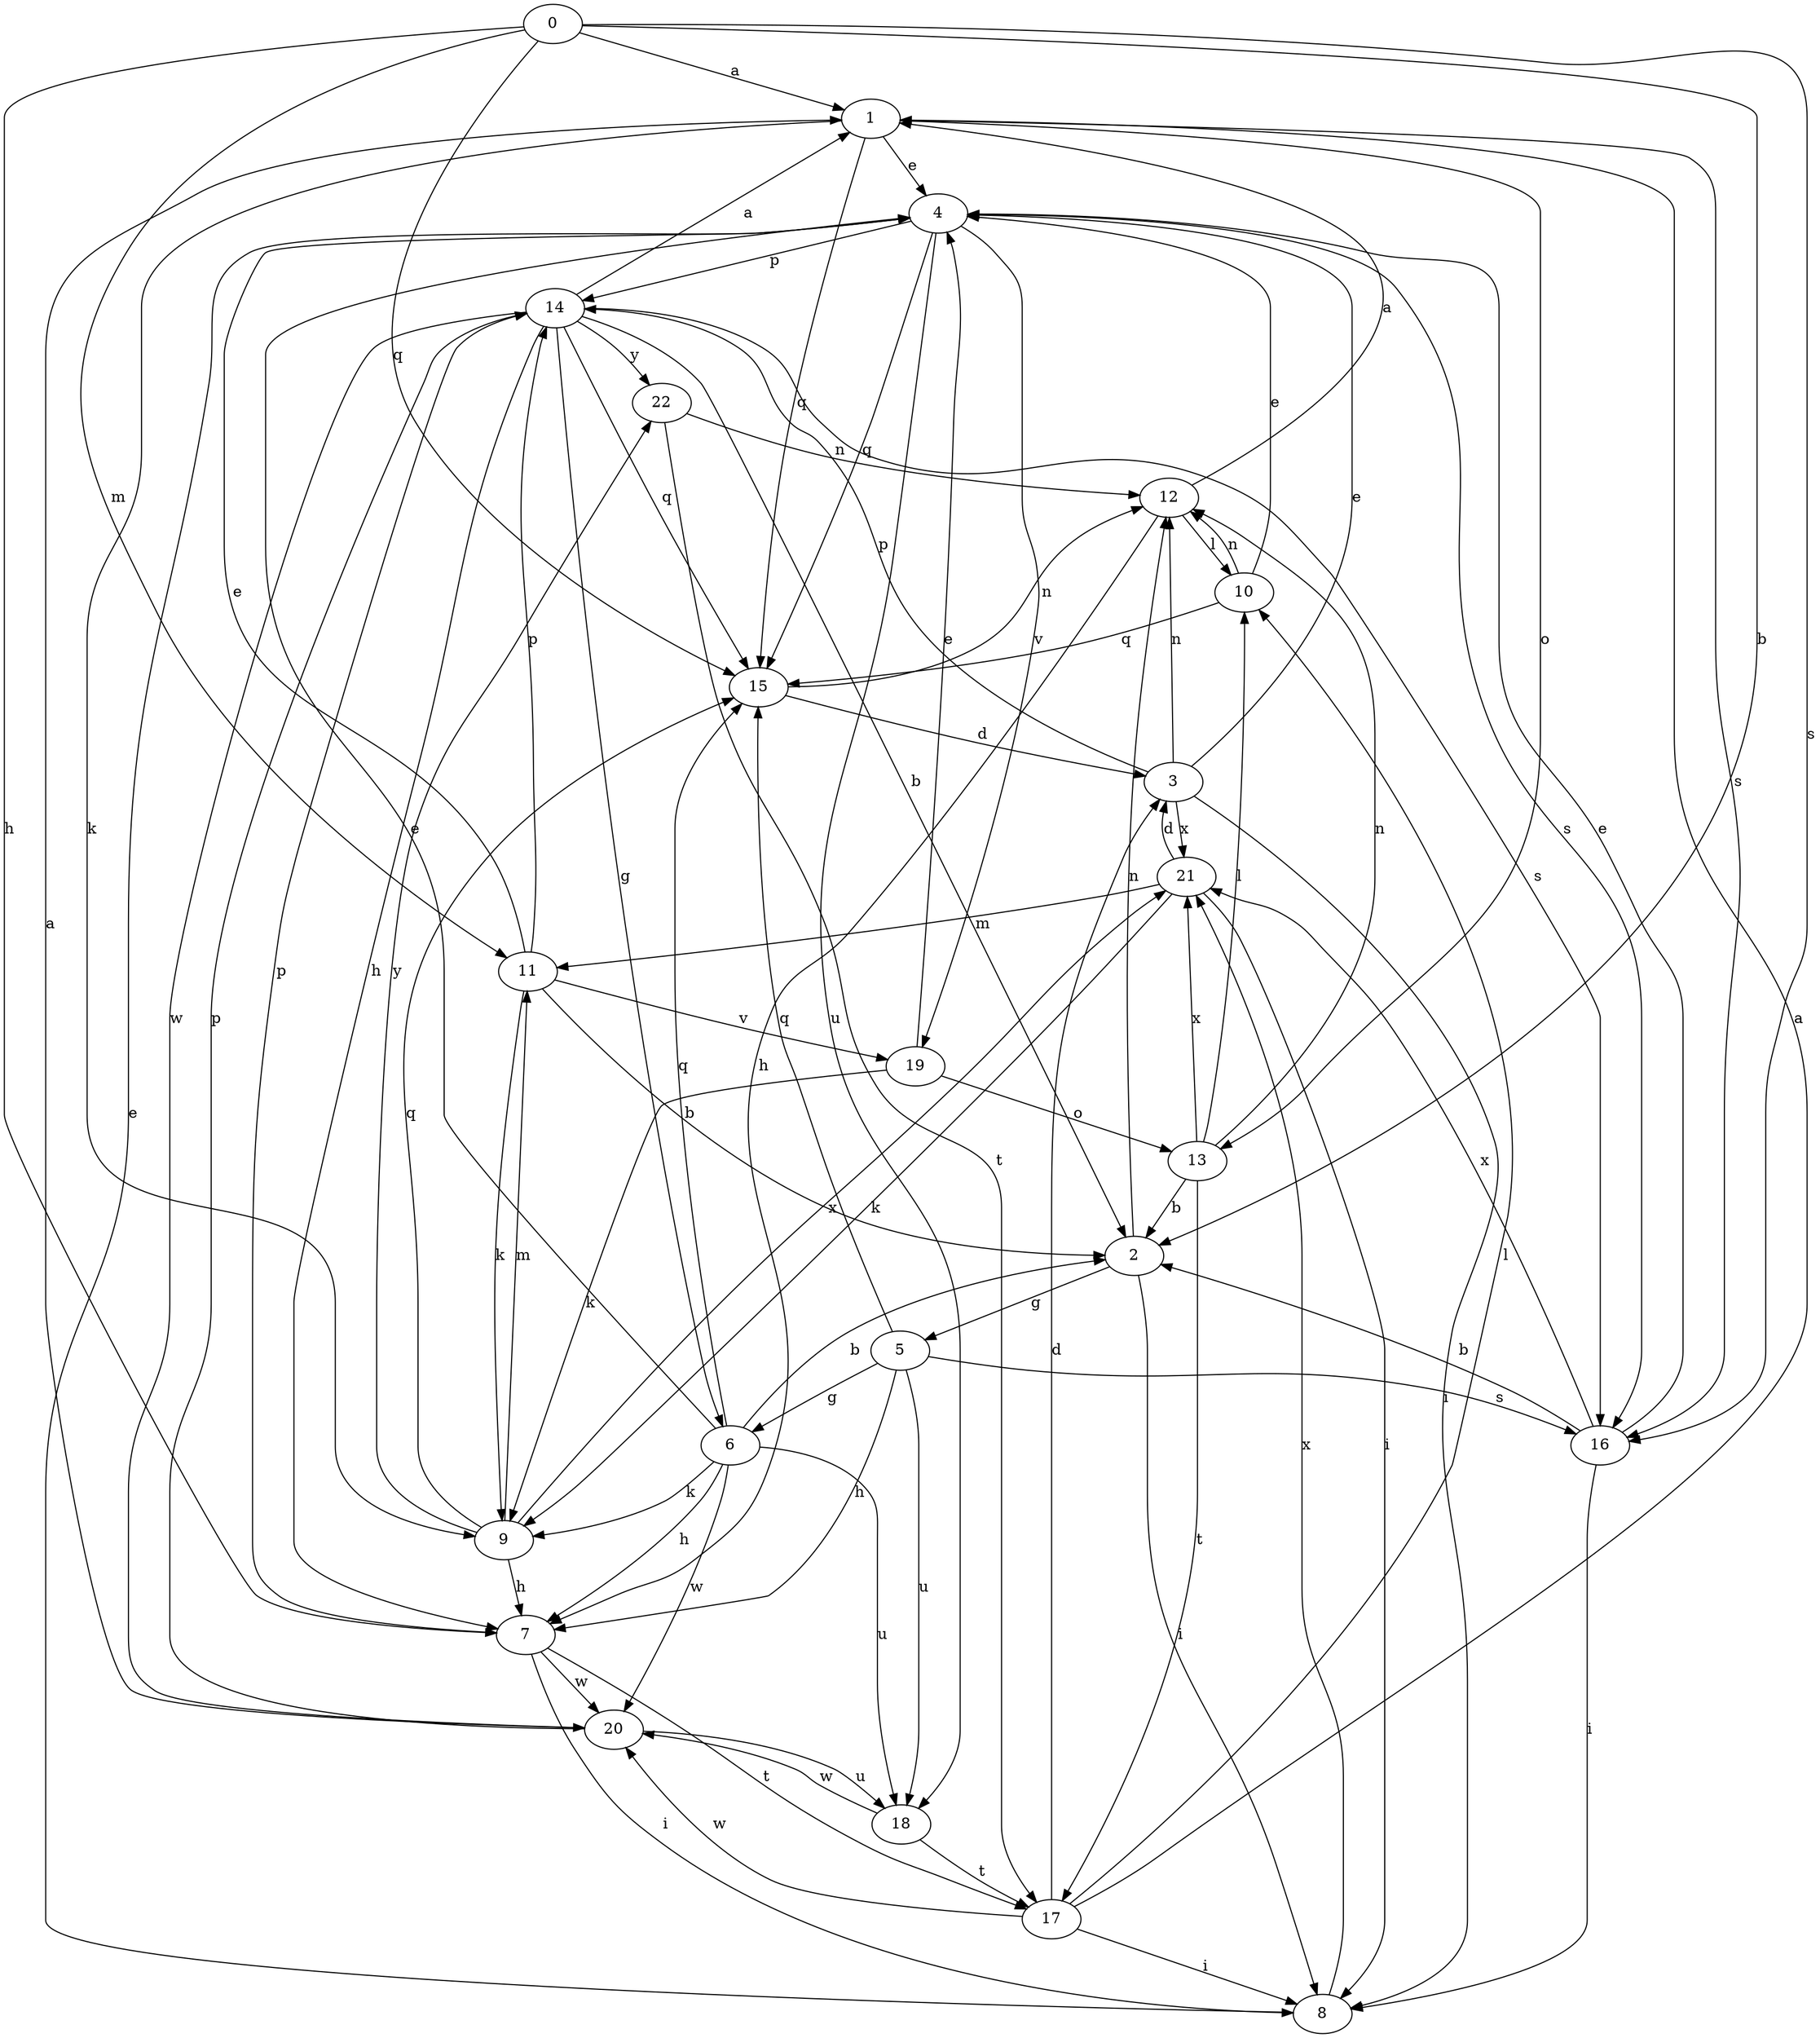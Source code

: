 strict digraph  {
0;
1;
2;
3;
4;
5;
6;
7;
8;
9;
10;
11;
12;
13;
14;
15;
16;
17;
18;
19;
20;
21;
22;
0 -> 1  [label=a];
0 -> 2  [label=b];
0 -> 7  [label=h];
0 -> 11  [label=m];
0 -> 15  [label=q];
0 -> 16  [label=s];
1 -> 4  [label=e];
1 -> 9  [label=k];
1 -> 13  [label=o];
1 -> 15  [label=q];
1 -> 16  [label=s];
2 -> 5  [label=g];
2 -> 8  [label=i];
2 -> 12  [label=n];
3 -> 4  [label=e];
3 -> 8  [label=i];
3 -> 12  [label=n];
3 -> 14  [label=p];
3 -> 21  [label=x];
4 -> 14  [label=p];
4 -> 15  [label=q];
4 -> 16  [label=s];
4 -> 18  [label=u];
4 -> 19  [label=v];
5 -> 6  [label=g];
5 -> 7  [label=h];
5 -> 15  [label=q];
5 -> 16  [label=s];
5 -> 18  [label=u];
6 -> 2  [label=b];
6 -> 4  [label=e];
6 -> 7  [label=h];
6 -> 9  [label=k];
6 -> 15  [label=q];
6 -> 18  [label=u];
6 -> 20  [label=w];
7 -> 8  [label=i];
7 -> 14  [label=p];
7 -> 17  [label=t];
7 -> 20  [label=w];
8 -> 4  [label=e];
8 -> 21  [label=x];
9 -> 7  [label=h];
9 -> 11  [label=m];
9 -> 15  [label=q];
9 -> 21  [label=x];
9 -> 22  [label=y];
10 -> 4  [label=e];
10 -> 12  [label=n];
10 -> 15  [label=q];
11 -> 2  [label=b];
11 -> 4  [label=e];
11 -> 9  [label=k];
11 -> 14  [label=p];
11 -> 19  [label=v];
12 -> 1  [label=a];
12 -> 7  [label=h];
12 -> 10  [label=l];
13 -> 2  [label=b];
13 -> 10  [label=l];
13 -> 12  [label=n];
13 -> 17  [label=t];
13 -> 21  [label=x];
14 -> 1  [label=a];
14 -> 2  [label=b];
14 -> 6  [label=g];
14 -> 7  [label=h];
14 -> 15  [label=q];
14 -> 16  [label=s];
14 -> 20  [label=w];
14 -> 22  [label=y];
15 -> 3  [label=d];
15 -> 12  [label=n];
16 -> 2  [label=b];
16 -> 4  [label=e];
16 -> 8  [label=i];
16 -> 21  [label=x];
17 -> 1  [label=a];
17 -> 3  [label=d];
17 -> 8  [label=i];
17 -> 10  [label=l];
17 -> 20  [label=w];
18 -> 17  [label=t];
18 -> 20  [label=w];
19 -> 4  [label=e];
19 -> 9  [label=k];
19 -> 13  [label=o];
20 -> 1  [label=a];
20 -> 14  [label=p];
20 -> 18  [label=u];
21 -> 3  [label=d];
21 -> 8  [label=i];
21 -> 9  [label=k];
21 -> 11  [label=m];
22 -> 12  [label=n];
22 -> 17  [label=t];
}
